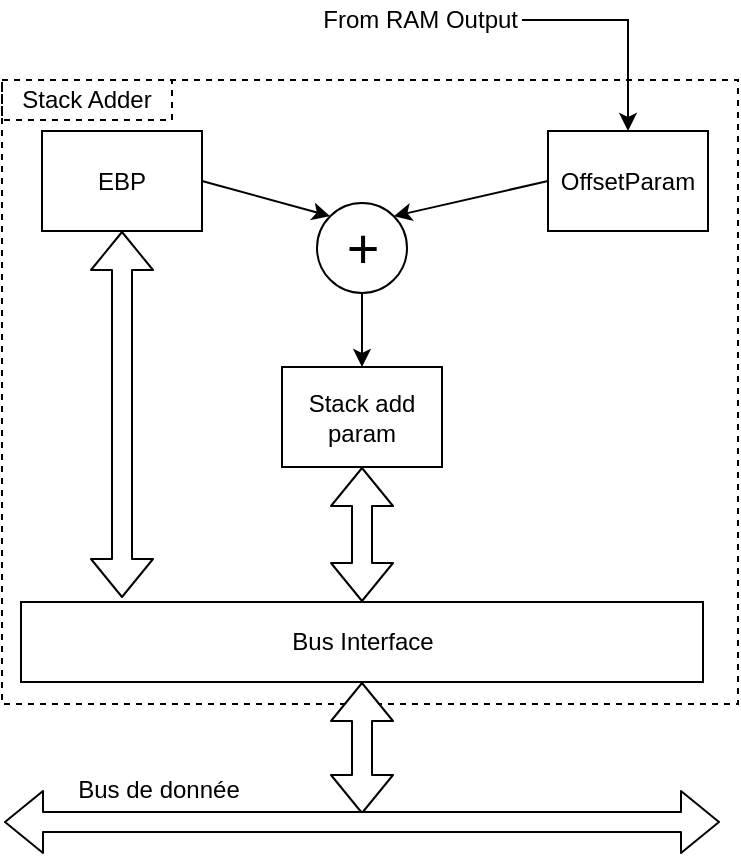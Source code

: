 <mxfile version="10.6.8" type="device"><diagram id="Wt8klzAWOzMc8SaOfPfr" name="Page-1"><mxGraphModel dx="738" dy="505" grid="0" gridSize="10" guides="1" tooltips="1" connect="1" arrows="1" fold="1" page="1" pageScale="1" pageWidth="827" pageHeight="1169" math="0" shadow="0"><root><mxCell id="0"/><mxCell id="1" parent="0"/><mxCell id="HMdcdBf3sESyG4VJx3yX-2" value="" style="rounded=0;whiteSpace=wrap;html=1;fillColor=none;dashed=1;" parent="1" vertex="1"><mxGeometry x="150" y="260" width="368" height="312" as="geometry"/></mxCell><mxCell id="HMdcdBf3sESyG4VJx3yX-3" value="Stack Adder" style="text;html=1;strokeColor=#000000;fillColor=none;align=center;verticalAlign=middle;whiteSpace=wrap;rounded=0;dashed=1;" parent="1" vertex="1"><mxGeometry x="150" y="260" width="85" height="20" as="geometry"/></mxCell><mxCell id="HMdcdBf3sESyG4VJx3yX-10" value="Bus Interface" style="rounded=0;whiteSpace=wrap;html=1;strokeColor=#000000;" parent="1" vertex="1"><mxGeometry x="159.5" y="521" width="341" height="40" as="geometry"/></mxCell><mxCell id="HMdcdBf3sESyG4VJx3yX-48" value="" style="shape=flexArrow;endArrow=classic;startArrow=classic;html=1;fillColor=#ffffff;entryX=0.5;entryY=1;entryDx=0;entryDy=0;" parent="1" edge="1"><mxGeometry width="50" height="50" relative="1" as="geometry"><mxPoint x="330" y="627" as="sourcePoint"/><mxPoint x="330" y="561" as="targetPoint"/></mxGeometry></mxCell><mxCell id="HMdcdBf3sESyG4VJx3yX-51" value="" style="shape=flexArrow;endArrow=classic;startArrow=classic;html=1;fillColor=#ffffff;" parent="1" edge="1"><mxGeometry width="50" height="50" relative="1" as="geometry"><mxPoint x="151" y="631" as="sourcePoint"/><mxPoint x="509" y="631" as="targetPoint"/></mxGeometry></mxCell><mxCell id="HMdcdBf3sESyG4VJx3yX-52" value="Bus de donnée" style="text;html=1;strokeColor=none;fillColor=none;align=center;verticalAlign=middle;whiteSpace=wrap;rounded=0;" parent="1" vertex="1"><mxGeometry x="179" y="605" width="99" height="20" as="geometry"/></mxCell><mxCell id="GZiQiZ5Ac1eqN8_SR8d1-1" value="EBP&lt;br&gt;" style="rounded=0;whiteSpace=wrap;html=1;" vertex="1" parent="1"><mxGeometry x="170" y="285.5" width="80" height="50" as="geometry"/></mxCell><mxCell id="GZiQiZ5Ac1eqN8_SR8d1-2" value="" style="endArrow=classic;html=1;entryX=0;entryY=0;entryDx=0;entryDy=0;exitX=1;exitY=0.5;exitDx=0;exitDy=0;" edge="1" parent="1" source="GZiQiZ5Ac1eqN8_SR8d1-1" target="GZiQiZ5Ac1eqN8_SR8d1-3"><mxGeometry width="50" height="50" relative="1" as="geometry"><mxPoint x="160" y="408" as="sourcePoint"/><mxPoint x="210" y="358" as="targetPoint"/></mxGeometry></mxCell><mxCell id="GZiQiZ5Ac1eqN8_SR8d1-9" value="" style="edgeStyle=orthogonalEdgeStyle;rounded=0;orthogonalLoop=1;jettySize=auto;html=1;" edge="1" parent="1" source="GZiQiZ5Ac1eqN8_SR8d1-3" target="GZiQiZ5Ac1eqN8_SR8d1-8"><mxGeometry relative="1" as="geometry"/></mxCell><mxCell id="GZiQiZ5Ac1eqN8_SR8d1-3" value="&lt;font style=&quot;font-size: 28px&quot;&gt;+&lt;/font&gt;" style="ellipse;whiteSpace=wrap;html=1;aspect=fixed;" vertex="1" parent="1"><mxGeometry x="307.5" y="321.5" width="45" height="45" as="geometry"/></mxCell><mxCell id="GZiQiZ5Ac1eqN8_SR8d1-4" value="OffsetParam&lt;br&gt;" style="rounded=0;whiteSpace=wrap;html=1;" vertex="1" parent="1"><mxGeometry x="423" y="285.5" width="80" height="50" as="geometry"/></mxCell><mxCell id="GZiQiZ5Ac1eqN8_SR8d1-5" value="" style="endArrow=classic;html=1;entryX=1;entryY=0;entryDx=0;entryDy=0;exitX=0;exitY=0.5;exitDx=0;exitDy=0;" edge="1" parent="1" source="GZiQiZ5Ac1eqN8_SR8d1-4" target="GZiQiZ5Ac1eqN8_SR8d1-3"><mxGeometry width="50" height="50" relative="1" as="geometry"><mxPoint x="260" y="321" as="sourcePoint"/><mxPoint x="312" y="336" as="targetPoint"/></mxGeometry></mxCell><mxCell id="GZiQiZ5Ac1eqN8_SR8d1-6" value="" style="shape=flexArrow;endArrow=classic;startArrow=classic;html=1;" edge="1" parent="1" source="HMdcdBf3sESyG4VJx3yX-10" target="GZiQiZ5Ac1eqN8_SR8d1-8"><mxGeometry width="50" height="50" relative="1" as="geometry"><mxPoint x="330" y="548" as="sourcePoint"/><mxPoint x="330" y="468" as="targetPoint"/></mxGeometry></mxCell><mxCell id="GZiQiZ5Ac1eqN8_SR8d1-7" value="" style="shape=flexArrow;endArrow=classic;startArrow=classic;html=1;" edge="1" parent="1" target="GZiQiZ5Ac1eqN8_SR8d1-1"><mxGeometry width="50" height="50" relative="1" as="geometry"><mxPoint x="210" y="519" as="sourcePoint"/><mxPoint x="208" y="333" as="targetPoint"/></mxGeometry></mxCell><mxCell id="GZiQiZ5Ac1eqN8_SR8d1-8" value="Stack add param&lt;br&gt;" style="rounded=0;whiteSpace=wrap;html=1;" vertex="1" parent="1"><mxGeometry x="290" y="403.5" width="80" height="50" as="geometry"/></mxCell><mxCell id="GZiQiZ5Ac1eqN8_SR8d1-11" value="" style="endArrow=none;startArrow=classic;html=1;rounded=0;endFill=0;" edge="1" parent="1" source="GZiQiZ5Ac1eqN8_SR8d1-4" target="GZiQiZ5Ac1eqN8_SR8d1-12"><mxGeometry width="50" height="50" relative="1" as="geometry"><mxPoint x="433" y="248" as="sourcePoint"/><mxPoint x="425" y="227" as="targetPoint"/><Array as="points"><mxPoint x="463" y="230"/></Array></mxGeometry></mxCell><mxCell id="GZiQiZ5Ac1eqN8_SR8d1-12" value="From RAM Output" style="text;html=1;strokeColor=none;fillColor=none;align=right;verticalAlign=middle;whiteSpace=wrap;rounded=0;dashed=1;" vertex="1" parent="1"><mxGeometry x="284" y="220" width="126" height="20" as="geometry"/></mxCell></root></mxGraphModel></diagram></mxfile>